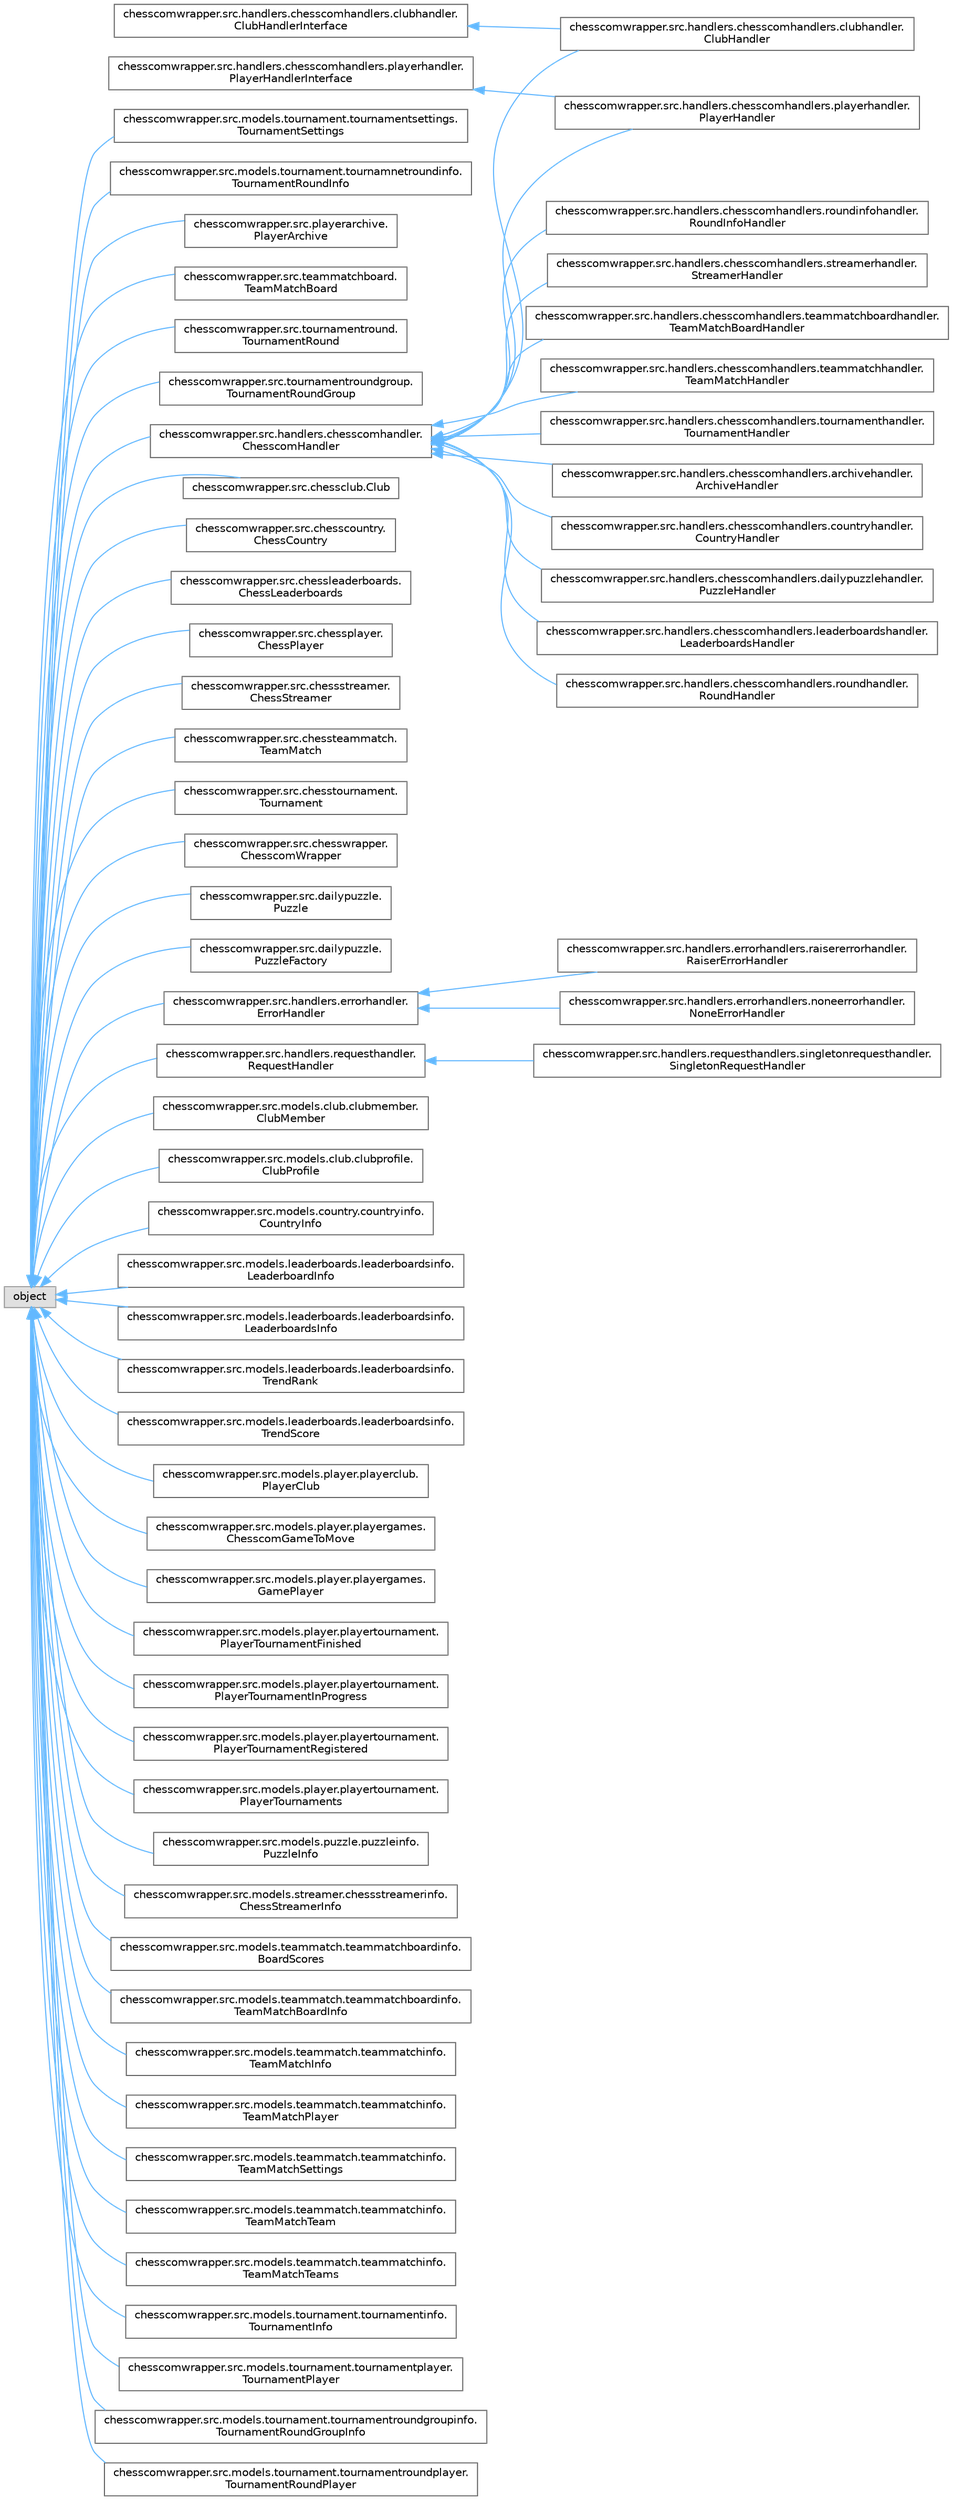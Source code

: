 digraph "Graphical Class Hierarchy"
{
 // LATEX_PDF_SIZE
  bgcolor="transparent";
  edge [fontname=Helvetica,fontsize=10,labelfontname=Helvetica,labelfontsize=10];
  node [fontname=Helvetica,fontsize=10,shape=box,height=0.2,width=0.4];
  rankdir="LR";
  Node0 [label="chesscomwrapper.src.handlers.chesscomhandlers.clubhandler.\lClubHandlerInterface",height=0.2,width=0.4,color="grey40", fillcolor="white", style="filled",URL="$classchesscomwrapper_1_1src_1_1handlers_1_1chesscomhandlers_1_1clubhandler_1_1_club_handler_interface.html",tooltip=" "];
  Node0 -> Node1 [dir="back",color="steelblue1",style="solid"];
  Node1 [label="chesscomwrapper.src.handlers.chesscomhandlers.clubhandler.\lClubHandler",height=0.2,width=0.4,color="grey40", fillcolor="white", style="filled",URL="$classchesscomwrapper_1_1src_1_1handlers_1_1chesscomhandlers_1_1clubhandler_1_1_club_handler.html",tooltip=" "];
  Node15 [label="object",height=0.2,width=0.4,color="grey60", fillcolor="#E0E0E0", style="filled",tooltip=" "];
  Node15 -> Node16 [dir="back",color="steelblue1",style="solid"];
  Node16 [label="chesscomwrapper.src.chessclub.Club",height=0.2,width=0.4,color="grey40", fillcolor="white", style="filled",URL="$classchesscomwrapper_1_1src_1_1chessclub_1_1_club.html",tooltip="A class to represent a chess.com club."];
  Node15 -> Node17 [dir="back",color="steelblue1",style="solid"];
  Node17 [label="chesscomwrapper.src.chesscountry.\lChessCountry",height=0.2,width=0.4,color="grey40", fillcolor="white", style="filled",URL="$classchesscomwrapper_1_1src_1_1chesscountry_1_1_chess_country.html",tooltip=" "];
  Node15 -> Node18 [dir="back",color="steelblue1",style="solid"];
  Node18 [label="chesscomwrapper.src.chessleaderboards.\lChessLeaderboards",height=0.2,width=0.4,color="grey40", fillcolor="white", style="filled",URL="$classchesscomwrapper_1_1src_1_1chessleaderboards_1_1_chess_leaderboards.html",tooltip=" "];
  Node15 -> Node19 [dir="back",color="steelblue1",style="solid"];
  Node19 [label="chesscomwrapper.src.chessplayer.\lChessPlayer",height=0.2,width=0.4,color="grey40", fillcolor="white", style="filled",URL="$classchesscomwrapper_1_1src_1_1chessplayer_1_1_chess_player.html",tooltip="A class to represent a chess.com player."];
  Node15 -> Node20 [dir="back",color="steelblue1",style="solid"];
  Node20 [label="chesscomwrapper.src.chessstreamer.\lChessStreamer",height=0.2,width=0.4,color="grey40", fillcolor="white", style="filled",URL="$classchesscomwrapper_1_1src_1_1chessstreamer_1_1_chess_streamer.html",tooltip=" "];
  Node15 -> Node21 [dir="back",color="steelblue1",style="solid"];
  Node21 [label="chesscomwrapper.src.chessteammatch.\lTeamMatch",height=0.2,width=0.4,color="grey40", fillcolor="white", style="filled",URL="$classchesscomwrapper_1_1src_1_1chessteammatch_1_1_team_match.html",tooltip=" "];
  Node15 -> Node22 [dir="back",color="steelblue1",style="solid"];
  Node22 [label="chesscomwrapper.src.chesstournament.\lTournament",height=0.2,width=0.4,color="grey40", fillcolor="white", style="filled",URL="$classchesscomwrapper_1_1src_1_1chesstournament_1_1_tournament.html",tooltip=" "];
  Node15 -> Node23 [dir="back",color="steelblue1",style="solid"];
  Node23 [label="chesscomwrapper.src.chesswrapper.\lChesscomWrapper",height=0.2,width=0.4,color="grey40", fillcolor="white", style="filled",URL="$classchesscomwrapper_1_1src_1_1chesswrapper_1_1_chesscom_wrapper.html",tooltip="A class to wrap the chess.com API."];
  Node15 -> Node24 [dir="back",color="steelblue1",style="solid"];
  Node24 [label="chesscomwrapper.src.dailypuzzle.\lPuzzle",height=0.2,width=0.4,color="grey40", fillcolor="white", style="filled",URL="$classchesscomwrapper_1_1src_1_1dailypuzzle_1_1_puzzle.html",tooltip=" "];
  Node15 -> Node25 [dir="back",color="steelblue1",style="solid"];
  Node25 [label="chesscomwrapper.src.dailypuzzle.\lPuzzleFactory",height=0.2,width=0.4,color="grey40", fillcolor="white", style="filled",URL="$classchesscomwrapper_1_1src_1_1dailypuzzle_1_1_puzzle_factory.html",tooltip=" "];
  Node15 -> Node2 [dir="back",color="steelblue1",style="solid"];
  Node2 [label="chesscomwrapper.src.handlers.chesscomhandler.\lChesscomHandler",height=0.2,width=0.4,color="grey40", fillcolor="white", style="filled",URL="$classchesscomwrapper_1_1src_1_1handlers_1_1chesscomhandler_1_1_chesscom_handler.html",tooltip="Interface for RequestHandler."];
  Node2 -> Node3 [dir="back",color="steelblue1",style="solid"];
  Node3 [label="chesscomwrapper.src.handlers.chesscomhandlers.archivehandler.\lArchiveHandler",height=0.2,width=0.4,color="grey40", fillcolor="white", style="filled",URL="$classchesscomwrapper_1_1src_1_1handlers_1_1chesscomhandlers_1_1archivehandler_1_1_archive_handler.html",tooltip=" "];
  Node2 -> Node1 [dir="back",color="steelblue1",style="solid"];
  Node2 -> Node4 [dir="back",color="steelblue1",style="solid"];
  Node4 [label="chesscomwrapper.src.handlers.chesscomhandlers.countryhandler.\lCountryHandler",height=0.2,width=0.4,color="grey40", fillcolor="white", style="filled",URL="$classchesscomwrapper_1_1src_1_1handlers_1_1chesscomhandlers_1_1countryhandler_1_1_country_handler.html",tooltip=" "];
  Node2 -> Node5 [dir="back",color="steelblue1",style="solid"];
  Node5 [label="chesscomwrapper.src.handlers.chesscomhandlers.dailypuzzlehandler.\lPuzzleHandler",height=0.2,width=0.4,color="grey40", fillcolor="white", style="filled",URL="$classchesscomwrapper_1_1src_1_1handlers_1_1chesscomhandlers_1_1dailypuzzlehandler_1_1_puzzle_handler.html",tooltip=" "];
  Node2 -> Node6 [dir="back",color="steelblue1",style="solid"];
  Node6 [label="chesscomwrapper.src.handlers.chesscomhandlers.leaderboardshandler.\lLeaderboardsHandler",height=0.2,width=0.4,color="grey40", fillcolor="white", style="filled",URL="$classchesscomwrapper_1_1src_1_1handlers_1_1chesscomhandlers_1_1leaderboardshandler_1_1_leaderboards_handler.html",tooltip=" "];
  Node2 -> Node7 [dir="back",color="steelblue1",style="solid"];
  Node7 [label="chesscomwrapper.src.handlers.chesscomhandlers.playerhandler.\lPlayerHandler",height=0.2,width=0.4,color="grey40", fillcolor="white", style="filled",URL="$classchesscomwrapper_1_1src_1_1handlers_1_1chesscomhandlers_1_1playerhandler_1_1_player_handler.html",tooltip="Handles requests for player data."];
  Node2 -> Node9 [dir="back",color="steelblue1",style="solid"];
  Node9 [label="chesscomwrapper.src.handlers.chesscomhandlers.roundhandler.\lRoundHandler",height=0.2,width=0.4,color="grey40", fillcolor="white", style="filled",URL="$classchesscomwrapper_1_1src_1_1handlers_1_1chesscomhandlers_1_1roundhandler_1_1_round_handler.html",tooltip=" "];
  Node2 -> Node10 [dir="back",color="steelblue1",style="solid"];
  Node10 [label="chesscomwrapper.src.handlers.chesscomhandlers.roundinfohandler.\lRoundInfoHandler",height=0.2,width=0.4,color="grey40", fillcolor="white", style="filled",URL="$classchesscomwrapper_1_1src_1_1handlers_1_1chesscomhandlers_1_1roundinfohandler_1_1_round_info_handler.html",tooltip=" "];
  Node2 -> Node11 [dir="back",color="steelblue1",style="solid"];
  Node11 [label="chesscomwrapper.src.handlers.chesscomhandlers.streamerhandler.\lStreamerHandler",height=0.2,width=0.4,color="grey40", fillcolor="white", style="filled",URL="$classchesscomwrapper_1_1src_1_1handlers_1_1chesscomhandlers_1_1streamerhandler_1_1_streamer_handler.html",tooltip=" "];
  Node2 -> Node12 [dir="back",color="steelblue1",style="solid"];
  Node12 [label="chesscomwrapper.src.handlers.chesscomhandlers.teammatchboardhandler.\lTeamMatchBoardHandler",height=0.2,width=0.4,color="grey40", fillcolor="white", style="filled",URL="$classchesscomwrapper_1_1src_1_1handlers_1_1chesscomhandlers_1_1teammatchboardhandler_1_1_team_match_board_handler.html",tooltip=" "];
  Node2 -> Node13 [dir="back",color="steelblue1",style="solid"];
  Node13 [label="chesscomwrapper.src.handlers.chesscomhandlers.teammatchhandler.\lTeamMatchHandler",height=0.2,width=0.4,color="grey40", fillcolor="white", style="filled",URL="$classchesscomwrapper_1_1src_1_1handlers_1_1chesscomhandlers_1_1teammatchhandler_1_1_team_match_handler.html",tooltip=" "];
  Node2 -> Node14 [dir="back",color="steelblue1",style="solid"];
  Node14 [label="chesscomwrapper.src.handlers.chesscomhandlers.tournamenthandler.\lTournamentHandler",height=0.2,width=0.4,color="grey40", fillcolor="white", style="filled",URL="$classchesscomwrapper_1_1src_1_1handlers_1_1chesscomhandlers_1_1tournamenthandler_1_1_tournament_handler.html",tooltip=" "];
  Node15 -> Node26 [dir="back",color="steelblue1",style="solid"];
  Node26 [label="chesscomwrapper.src.handlers.errorhandler.\lErrorHandler",height=0.2,width=0.4,color="grey40", fillcolor="white", style="filled",URL="$classchesscomwrapper_1_1src_1_1handlers_1_1errorhandler_1_1_error_handler.html",tooltip="Base interface to handle errors."];
  Node26 -> Node27 [dir="back",color="steelblue1",style="solid"];
  Node27 [label="chesscomwrapper.src.handlers.errorhandlers.noneerrorhandler.\lNoneErrorHandler",height=0.2,width=0.4,color="grey40", fillcolor="white", style="filled",URL="$classchesscomwrapper_1_1src_1_1handlers_1_1errorhandlers_1_1noneerrorhandler_1_1_none_error_handler.html",tooltip="Concrete implementation of ErrorHandler."];
  Node26 -> Node28 [dir="back",color="steelblue1",style="solid"];
  Node28 [label="chesscomwrapper.src.handlers.errorhandlers.raisererrorhandler.\lRaiserErrorHandler",height=0.2,width=0.4,color="grey40", fillcolor="white", style="filled",URL="$classchesscomwrapper_1_1src_1_1handlers_1_1errorhandlers_1_1raisererrorhandler_1_1_raiser_error_handler.html",tooltip="Concrete implementation of ErrorHandler."];
  Node15 -> Node29 [dir="back",color="steelblue1",style="solid"];
  Node29 [label="chesscomwrapper.src.handlers.requesthandler.\lRequestHandler",height=0.2,width=0.4,color="grey40", fillcolor="white", style="filled",URL="$classchesscomwrapper_1_1src_1_1handlers_1_1requesthandler_1_1_request_handler.html",tooltip="Interface for RequestHandler."];
  Node29 -> Node30 [dir="back",color="steelblue1",style="solid"];
  Node30 [label="chesscomwrapper.src.handlers.requesthandlers.singletonrequesthandler.\lSingletonRequestHandler",height=0.2,width=0.4,color="grey40", fillcolor="white", style="filled",URL="$classchesscomwrapper_1_1src_1_1handlers_1_1requesthandlers_1_1singletonrequesthandler_1_1_singleton_request_handler.html",tooltip="A python singleton."];
  Node15 -> Node31 [dir="back",color="steelblue1",style="solid"];
  Node31 [label="chesscomwrapper.src.models.club.clubmember.\lClubMember",height=0.2,width=0.4,color="grey40", fillcolor="white", style="filled",URL="$classchesscomwrapper_1_1src_1_1models_1_1club_1_1clubmember_1_1_club_member.html",tooltip="Represents a member of a club with the username and the date when the player joined the club."];
  Node15 -> Node32 [dir="back",color="steelblue1",style="solid"];
  Node32 [label="chesscomwrapper.src.models.club.clubprofile.\lClubProfile",height=0.2,width=0.4,color="grey40", fillcolor="white", style="filled",URL="$classchesscomwrapper_1_1src_1_1models_1_1club_1_1clubprofile_1_1_club_profile.html",tooltip="Represents a club profile."];
  Node15 -> Node33 [dir="back",color="steelblue1",style="solid"];
  Node33 [label="chesscomwrapper.src.models.country.countryinfo.\lCountryInfo",height=0.2,width=0.4,color="grey40", fillcolor="white", style="filled",URL="$classchesscomwrapper_1_1src_1_1models_1_1country_1_1countryinfo_1_1_country_info.html",tooltip=" "];
  Node15 -> Node34 [dir="back",color="steelblue1",style="solid"];
  Node34 [label="chesscomwrapper.src.models.leaderboards.leaderboardsinfo.\lLeaderboardInfo",height=0.2,width=0.4,color="grey40", fillcolor="white", style="filled",URL="$classchesscomwrapper_1_1src_1_1models_1_1leaderboards_1_1leaderboardsinfo_1_1_leaderboard_info.html",tooltip="A class to represent a liveRapidInfo object."];
  Node15 -> Node35 [dir="back",color="steelblue1",style="solid"];
  Node35 [label="chesscomwrapper.src.models.leaderboards.leaderboardsinfo.\lLeaderboardsInfo",height=0.2,width=0.4,color="grey40", fillcolor="white", style="filled",URL="$classchesscomwrapper_1_1src_1_1models_1_1leaderboards_1_1leaderboardsinfo_1_1_leaderboards_info.html",tooltip="A class to represent a leaderboardsInfo object."];
  Node15 -> Node36 [dir="back",color="steelblue1",style="solid"];
  Node36 [label="chesscomwrapper.src.models.leaderboards.leaderboardsinfo.\lTrendRank",height=0.2,width=0.4,color="grey40", fillcolor="white", style="filled",URL="$classchesscomwrapper_1_1src_1_1models_1_1leaderboards_1_1leaderboardsinfo_1_1_trend_rank.html",tooltip="A class to represent a trendRank object."];
  Node15 -> Node37 [dir="back",color="steelblue1",style="solid"];
  Node37 [label="chesscomwrapper.src.models.leaderboards.leaderboardsinfo.\lTrendScore",height=0.2,width=0.4,color="grey40", fillcolor="white", style="filled",URL="$classchesscomwrapper_1_1src_1_1models_1_1leaderboards_1_1leaderboardsinfo_1_1_trend_score.html",tooltip="A class to represent a trendScore object."];
  Node15 -> Node38 [dir="back",color="steelblue1",style="solid"];
  Node38 [label="chesscomwrapper.src.models.player.playerclub.\lPlayerClub",height=0.2,width=0.4,color="grey40", fillcolor="white", style="filled",URL="$classchesscomwrapper_1_1src_1_1models_1_1player_1_1playerclub_1_1_player_club.html",tooltip="Represents a club that a player is in."];
  Node15 -> Node39 [dir="back",color="steelblue1",style="solid"];
  Node39 [label="chesscomwrapper.src.models.player.playergames.\lChesscomGameToMove",height=0.2,width=0.4,color="grey40", fillcolor="white", style="filled",URL="$classchesscomwrapper_1_1src_1_1models_1_1player_1_1playergames_1_1_chesscom_game_to_move.html",tooltip="Represents a chess.com game that is currently being played and has to move."];
  Node15 -> Node40 [dir="back",color="steelblue1",style="solid"];
  Node40 [label="chesscomwrapper.src.models.player.playergames.\lGamePlayer",height=0.2,width=0.4,color="grey40", fillcolor="white", style="filled",URL="$classchesscomwrapper_1_1src_1_1models_1_1player_1_1playergames_1_1_game_player.html",tooltip="Represents a chess.com game player in a game."];
  Node15 -> Node41 [dir="back",color="steelblue1",style="solid"];
  Node41 [label="chesscomwrapper.src.models.player.playertournament.\lPlayerTournamentFinished",height=0.2,width=0.4,color="grey40", fillcolor="white", style="filled",URL="$classchesscomwrapper_1_1src_1_1models_1_1player_1_1playertournament_1_1_player_tournament_finished.html",tooltip="Represents a completed tournament that a player has participated in."];
  Node15 -> Node42 [dir="back",color="steelblue1",style="solid"];
  Node42 [label="chesscomwrapper.src.models.player.playertournament.\lPlayerTournamentInProgress",height=0.2,width=0.4,color="grey40", fillcolor="white", style="filled",URL="$classchesscomwrapper_1_1src_1_1models_1_1player_1_1playertournament_1_1_player_tournament_in_progress.html",tooltip="Represents a tournament in progress that a player is in."];
  Node15 -> Node43 [dir="back",color="steelblue1",style="solid"];
  Node43 [label="chesscomwrapper.src.models.player.playertournament.\lPlayerTournamentRegistered",height=0.2,width=0.4,color="grey40", fillcolor="white", style="filled",URL="$classchesscomwrapper_1_1src_1_1models_1_1player_1_1playertournament_1_1_player_tournament_registered.html",tooltip="Represents a tournament that a player is registered in."];
  Node15 -> Node44 [dir="back",color="steelblue1",style="solid"];
  Node44 [label="chesscomwrapper.src.models.player.playertournament.\lPlayerTournaments",height=0.2,width=0.4,color="grey40", fillcolor="white", style="filled",URL="$classchesscomwrapper_1_1src_1_1models_1_1player_1_1playertournament_1_1_player_tournaments.html",tooltip="Represents a list of tournaments a player is in."];
  Node15 -> Node45 [dir="back",color="steelblue1",style="solid"];
  Node45 [label="chesscomwrapper.src.models.puzzle.puzzleinfo.\lPuzzleInfo",height=0.2,width=0.4,color="grey40", fillcolor="white", style="filled",URL="$classchesscomwrapper_1_1src_1_1models_1_1puzzle_1_1puzzleinfo_1_1_puzzle_info.html",tooltip=" "];
  Node15 -> Node46 [dir="back",color="steelblue1",style="solid"];
  Node46 [label="chesscomwrapper.src.models.streamer.chessstreamerinfo.\lChessStreamerInfo",height=0.2,width=0.4,color="grey40", fillcolor="white", style="filled",URL="$classchesscomwrapper_1_1src_1_1models_1_1streamer_1_1chessstreamerinfo_1_1_chess_streamer_info.html",tooltip=" "];
  Node15 -> Node47 [dir="back",color="steelblue1",style="solid"];
  Node47 [label="chesscomwrapper.src.models.teammatch.teammatchboardinfo.\lBoardScores",height=0.2,width=0.4,color="grey40", fillcolor="white", style="filled",URL="$classchesscomwrapper_1_1src_1_1models_1_1teammatch_1_1teammatchboardinfo_1_1_board_scores.html",tooltip=" "];
  Node15 -> Node48 [dir="back",color="steelblue1",style="solid"];
  Node48 [label="chesscomwrapper.src.models.teammatch.teammatchboardinfo.\lTeamMatchBoardInfo",height=0.2,width=0.4,color="grey40", fillcolor="white", style="filled",URL="$classchesscomwrapper_1_1src_1_1models_1_1teammatch_1_1teammatchboardinfo_1_1_team_match_board_info.html",tooltip=" "];
  Node15 -> Node49 [dir="back",color="steelblue1",style="solid"];
  Node49 [label="chesscomwrapper.src.models.teammatch.teammatchinfo.\lTeamMatchInfo",height=0.2,width=0.4,color="grey40", fillcolor="white", style="filled",URL="$classchesscomwrapper_1_1src_1_1models_1_1teammatch_1_1teammatchinfo_1_1_team_match_info.html",tooltip=" "];
  Node15 -> Node50 [dir="back",color="steelblue1",style="solid"];
  Node50 [label="chesscomwrapper.src.models.teammatch.teammatchinfo.\lTeamMatchPlayer",height=0.2,width=0.4,color="grey40", fillcolor="white", style="filled",URL="$classchesscomwrapper_1_1src_1_1models_1_1teammatch_1_1teammatchinfo_1_1_team_match_player.html",tooltip=" "];
  Node15 -> Node51 [dir="back",color="steelblue1",style="solid"];
  Node51 [label="chesscomwrapper.src.models.teammatch.teammatchinfo.\lTeamMatchSettings",height=0.2,width=0.4,color="grey40", fillcolor="white", style="filled",URL="$classchesscomwrapper_1_1src_1_1models_1_1teammatch_1_1teammatchinfo_1_1_team_match_settings.html",tooltip=" "];
  Node15 -> Node52 [dir="back",color="steelblue1",style="solid"];
  Node52 [label="chesscomwrapper.src.models.teammatch.teammatchinfo.\lTeamMatchTeam",height=0.2,width=0.4,color="grey40", fillcolor="white", style="filled",URL="$classchesscomwrapper_1_1src_1_1models_1_1teammatch_1_1teammatchinfo_1_1_team_match_team.html",tooltip=" "];
  Node15 -> Node53 [dir="back",color="steelblue1",style="solid"];
  Node53 [label="chesscomwrapper.src.models.teammatch.teammatchinfo.\lTeamMatchTeams",height=0.2,width=0.4,color="grey40", fillcolor="white", style="filled",URL="$classchesscomwrapper_1_1src_1_1models_1_1teammatch_1_1teammatchinfo_1_1_team_match_teams.html",tooltip=" "];
  Node15 -> Node54 [dir="back",color="steelblue1",style="solid"];
  Node54 [label="chesscomwrapper.src.models.tournament.tournamentinfo.\lTournamentInfo",height=0.2,width=0.4,color="grey40", fillcolor="white", style="filled",URL="$classchesscomwrapper_1_1src_1_1models_1_1tournament_1_1tournamentinfo_1_1_tournament_info.html",tooltip=" "];
  Node15 -> Node55 [dir="back",color="steelblue1",style="solid"];
  Node55 [label="chesscomwrapper.src.models.tournament.tournamentplayer.\lTournamentPlayer",height=0.2,width=0.4,color="grey40", fillcolor="white", style="filled",URL="$classchesscomwrapper_1_1src_1_1models_1_1tournament_1_1tournamentplayer_1_1_tournament_player.html",tooltip=" "];
  Node15 -> Node56 [dir="back",color="steelblue1",style="solid"];
  Node56 [label="chesscomwrapper.src.models.tournament.tournamentroundgroupinfo.\lTournamentRoundGroupInfo",height=0.2,width=0.4,color="grey40", fillcolor="white", style="filled",URL="$classchesscomwrapper_1_1src_1_1models_1_1tournament_1_1tournamentroundgroupinfo_1_1_tournament_round_group_info.html",tooltip=" "];
  Node15 -> Node57 [dir="back",color="steelblue1",style="solid"];
  Node57 [label="chesscomwrapper.src.models.tournament.tournamentroundplayer.\lTournamentRoundPlayer",height=0.2,width=0.4,color="grey40", fillcolor="white", style="filled",URL="$classchesscomwrapper_1_1src_1_1models_1_1tournament_1_1tournamentroundplayer_1_1_tournament_round_player.html",tooltip=" "];
  Node15 -> Node58 [dir="back",color="steelblue1",style="solid"];
  Node58 [label="chesscomwrapper.src.models.tournament.tournamentsettings.\lTournamentSettings",height=0.2,width=0.4,color="grey40", fillcolor="white", style="filled",URL="$classchesscomwrapper_1_1src_1_1models_1_1tournament_1_1tournamentsettings_1_1_tournament_settings.html",tooltip=" "];
  Node15 -> Node59 [dir="back",color="steelblue1",style="solid"];
  Node59 [label="chesscomwrapper.src.models.tournament.tournamnetroundinfo.\lTournamentRoundInfo",height=0.2,width=0.4,color="grey40", fillcolor="white", style="filled",URL="$classchesscomwrapper_1_1src_1_1models_1_1tournament_1_1tournamnetroundinfo_1_1_tournament_round_info.html",tooltip=" "];
  Node15 -> Node60 [dir="back",color="steelblue1",style="solid"];
  Node60 [label="chesscomwrapper.src.playerarchive.\lPlayerArchive",height=0.2,width=0.4,color="grey40", fillcolor="white", style="filled",URL="$classchesscomwrapper_1_1src_1_1playerarchive_1_1_player_archive.html",tooltip=" "];
  Node15 -> Node61 [dir="back",color="steelblue1",style="solid"];
  Node61 [label="chesscomwrapper.src.teammatchboard.\lTeamMatchBoard",height=0.2,width=0.4,color="grey40", fillcolor="white", style="filled",URL="$classchesscomwrapper_1_1src_1_1teammatchboard_1_1_team_match_board.html",tooltip=" "];
  Node15 -> Node62 [dir="back",color="steelblue1",style="solid"];
  Node62 [label="chesscomwrapper.src.tournamentround.\lTournamentRound",height=0.2,width=0.4,color="grey40", fillcolor="white", style="filled",URL="$classchesscomwrapper_1_1src_1_1tournamentround_1_1_tournament_round.html",tooltip=" "];
  Node15 -> Node63 [dir="back",color="steelblue1",style="solid"];
  Node63 [label="chesscomwrapper.src.tournamentroundgroup.\lTournamentRoundGroup",height=0.2,width=0.4,color="grey40", fillcolor="white", style="filled",URL="$classchesscomwrapper_1_1src_1_1tournamentroundgroup_1_1_tournament_round_group.html",tooltip=" "];
  Node8 [label="chesscomwrapper.src.handlers.chesscomhandlers.playerhandler.\lPlayerHandlerInterface",height=0.2,width=0.4,color="grey40", fillcolor="white", style="filled",URL="$classchesscomwrapper_1_1src_1_1handlers_1_1chesscomhandlers_1_1playerhandler_1_1_player_handler_interface.html",tooltip=" "];
  Node8 -> Node7 [dir="back",color="steelblue1",style="solid"];
}
